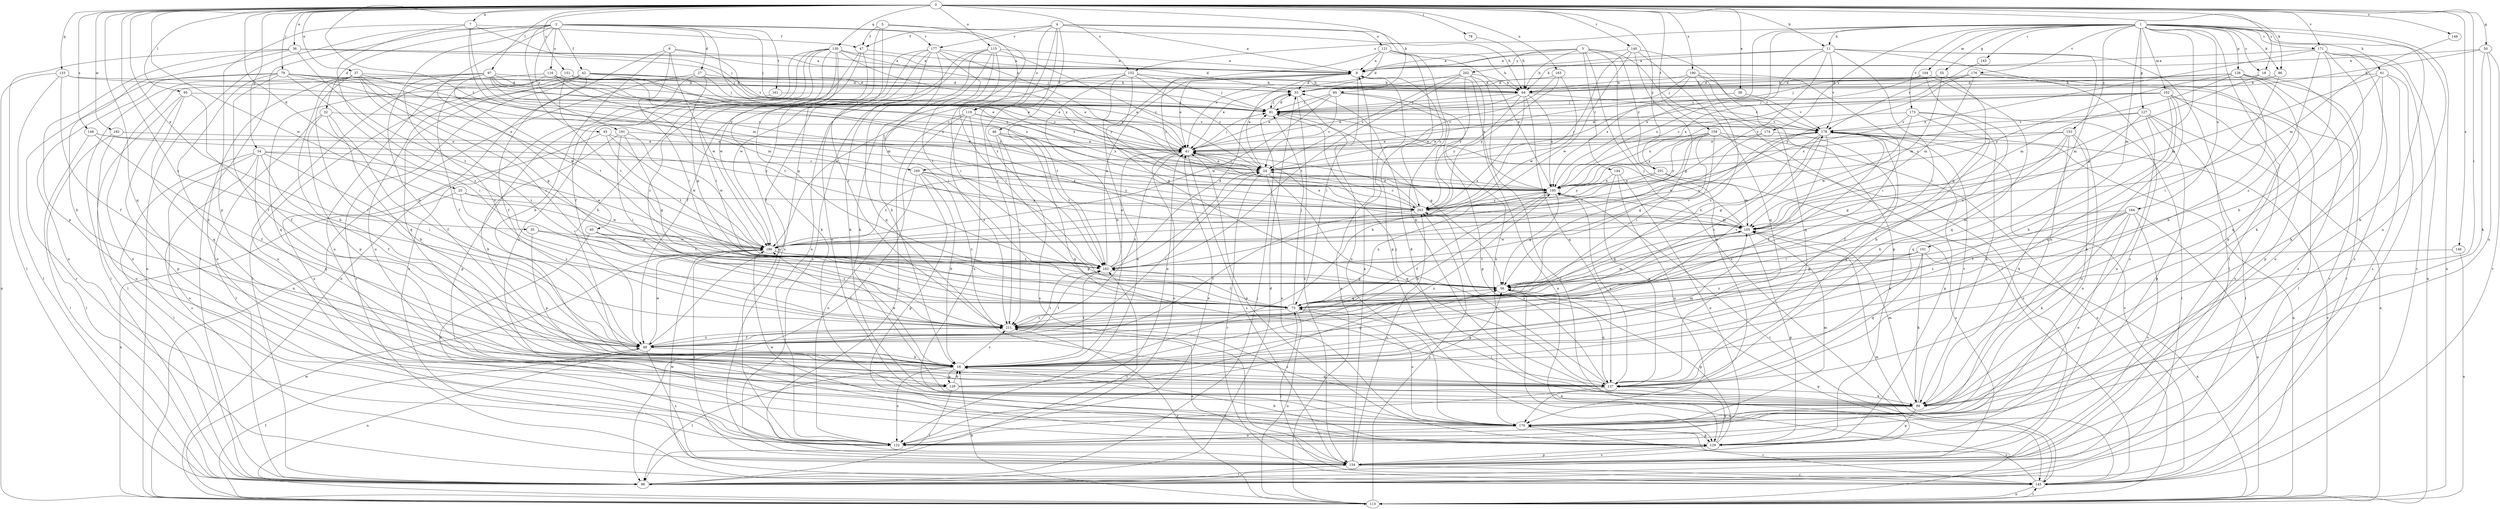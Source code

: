 strict digraph  {
0;
1;
2;
3;
4;
5;
6;
7;
8;
11;
16;
18;
24;
25;
27;
32;
33;
35;
36;
37;
38;
40;
41;
42;
45;
46;
47;
48;
50;
54;
55;
56;
60;
61;
64;
73;
78;
79;
81;
86;
89;
95;
97;
98;
101;
102;
104;
105;
113;
115;
116;
119;
121;
122;
126;
127;
128;
129;
130;
133;
137;
140;
143;
144;
145;
146;
148;
149;
151;
152;
153;
154;
158;
160;
161;
162;
163;
164;
170;
171;
173;
174;
176;
177;
178;
182;
186;
190;
191;
195;
201;
202;
203;
211;
0 -> 7  [label=a];
0 -> 11  [label=b];
0 -> 18  [label=c];
0 -> 25  [label=d];
0 -> 35  [label=e];
0 -> 36  [label=e];
0 -> 37  [label=e];
0 -> 38  [label=e];
0 -> 50  [label=g];
0 -> 54  [label=g];
0 -> 60  [label=h];
0 -> 73  [label=i];
0 -> 78  [label=j];
0 -> 79  [label=j];
0 -> 86  [label=k];
0 -> 95  [label=l];
0 -> 97  [label=l];
0 -> 115  [label=o];
0 -> 130  [label=q];
0 -> 133  [label=q];
0 -> 137  [label=q];
0 -> 140  [label=r];
0 -> 146  [label=s];
0 -> 148  [label=s];
0 -> 149  [label=s];
0 -> 151  [label=s];
0 -> 152  [label=s];
0 -> 158  [label=t];
0 -> 160  [label=t];
0 -> 163  [label=u];
0 -> 171  [label=v];
0 -> 182  [label=w];
0 -> 186  [label=w];
0 -> 190  [label=x];
0 -> 201  [label=y];
0 -> 211  [label=z];
1 -> 11  [label=b];
1 -> 18  [label=c];
1 -> 24  [label=c];
1 -> 55  [label=g];
1 -> 56  [label=g];
1 -> 61  [label=h];
1 -> 86  [label=k];
1 -> 89  [label=k];
1 -> 98  [label=l];
1 -> 101  [label=m];
1 -> 102  [label=m];
1 -> 104  [label=m];
1 -> 113  [label=n];
1 -> 126  [label=p];
1 -> 127  [label=p];
1 -> 143  [label=r];
1 -> 152  [label=s];
1 -> 153  [label=s];
1 -> 160  [label=t];
1 -> 164  [label=u];
1 -> 170  [label=u];
1 -> 171  [label=v];
1 -> 173  [label=v];
1 -> 174  [label=v];
1 -> 176  [label=v];
2 -> 16  [label=b];
2 -> 27  [label=d];
2 -> 32  [label=d];
2 -> 40  [label=e];
2 -> 42  [label=f];
2 -> 45  [label=f];
2 -> 81  [label=j];
2 -> 98  [label=l];
2 -> 113  [label=n];
2 -> 116  [label=o];
2 -> 119  [label=o];
2 -> 161  [label=t];
2 -> 177  [label=v];
2 -> 191  [label=x];
2 -> 195  [label=x];
3 -> 8  [label=a];
3 -> 41  [label=e];
3 -> 64  [label=h];
3 -> 144  [label=r];
3 -> 145  [label=r];
3 -> 154  [label=s];
3 -> 170  [label=u];
3 -> 201  [label=y];
3 -> 202  [label=y];
4 -> 8  [label=a];
4 -> 46  [label=f];
4 -> 47  [label=f];
4 -> 89  [label=k];
4 -> 119  [label=o];
4 -> 121  [label=o];
4 -> 162  [label=t];
4 -> 177  [label=v];
4 -> 211  [label=z];
5 -> 47  [label=f];
5 -> 64  [label=h];
5 -> 73  [label=i];
5 -> 154  [label=s];
5 -> 211  [label=z];
6 -> 8  [label=a];
6 -> 16  [label=b];
6 -> 73  [label=i];
6 -> 113  [label=n];
6 -> 178  [label=v];
6 -> 186  [label=w];
7 -> 47  [label=f];
7 -> 81  [label=j];
7 -> 105  [label=m];
7 -> 128  [label=p];
7 -> 203  [label=y];
7 -> 211  [label=z];
8 -> 33  [label=d];
8 -> 41  [label=e];
8 -> 73  [label=i];
8 -> 162  [label=t];
8 -> 203  [label=y];
11 -> 8  [label=a];
11 -> 64  [label=h];
11 -> 73  [label=i];
11 -> 98  [label=l];
11 -> 154  [label=s];
11 -> 170  [label=u];
11 -> 178  [label=v];
11 -> 195  [label=x];
11 -> 203  [label=y];
16 -> 56  [label=g];
16 -> 98  [label=l];
16 -> 105  [label=m];
16 -> 122  [label=o];
16 -> 128  [label=p];
16 -> 137  [label=q];
16 -> 162  [label=t];
16 -> 186  [label=w];
16 -> 211  [label=z];
18 -> 33  [label=d];
18 -> 105  [label=m];
18 -> 122  [label=o];
24 -> 8  [label=a];
24 -> 41  [label=e];
24 -> 137  [label=q];
24 -> 145  [label=r];
24 -> 170  [label=u];
24 -> 195  [label=x];
25 -> 113  [label=n];
25 -> 186  [label=w];
25 -> 203  [label=y];
25 -> 211  [label=z];
27 -> 41  [label=e];
27 -> 56  [label=g];
27 -> 64  [label=h];
27 -> 113  [label=n];
27 -> 154  [label=s];
32 -> 16  [label=b];
32 -> 48  [label=f];
32 -> 98  [label=l];
32 -> 128  [label=p];
32 -> 178  [label=v];
33 -> 81  [label=j];
33 -> 154  [label=s];
33 -> 170  [label=u];
35 -> 128  [label=p];
35 -> 162  [label=t];
35 -> 186  [label=w];
36 -> 8  [label=a];
36 -> 16  [label=b];
36 -> 33  [label=d];
36 -> 81  [label=j];
36 -> 98  [label=l];
36 -> 128  [label=p];
36 -> 162  [label=t];
37 -> 16  [label=b];
37 -> 33  [label=d];
37 -> 48  [label=f];
37 -> 56  [label=g];
37 -> 73  [label=i];
37 -> 105  [label=m];
37 -> 122  [label=o];
37 -> 211  [label=z];
38 -> 81  [label=j];
38 -> 178  [label=v];
40 -> 73  [label=i];
40 -> 122  [label=o];
40 -> 186  [label=w];
40 -> 211  [label=z];
41 -> 24  [label=c];
41 -> 81  [label=j];
41 -> 122  [label=o];
41 -> 154  [label=s];
41 -> 211  [label=z];
42 -> 33  [label=d];
42 -> 41  [label=e];
42 -> 48  [label=f];
42 -> 64  [label=h];
42 -> 98  [label=l];
42 -> 137  [label=q];
42 -> 145  [label=r];
42 -> 170  [label=u];
42 -> 195  [label=x];
45 -> 41  [label=e];
45 -> 162  [label=t];
45 -> 170  [label=u];
45 -> 186  [label=w];
46 -> 41  [label=e];
46 -> 137  [label=q];
46 -> 154  [label=s];
46 -> 162  [label=t];
46 -> 211  [label=z];
47 -> 8  [label=a];
47 -> 48  [label=f];
47 -> 89  [label=k];
47 -> 122  [label=o];
48 -> 16  [label=b];
48 -> 24  [label=c];
48 -> 113  [label=n];
48 -> 154  [label=s];
48 -> 162  [label=t];
48 -> 186  [label=w];
48 -> 211  [label=z];
50 -> 8  [label=a];
50 -> 64  [label=h];
50 -> 89  [label=k];
50 -> 145  [label=r];
50 -> 170  [label=u];
54 -> 24  [label=c];
54 -> 48  [label=f];
54 -> 73  [label=i];
54 -> 98  [label=l];
54 -> 122  [label=o];
54 -> 137  [label=q];
54 -> 154  [label=s];
54 -> 186  [label=w];
55 -> 56  [label=g];
55 -> 64  [label=h];
55 -> 81  [label=j];
55 -> 105  [label=m];
56 -> 73  [label=i];
56 -> 137  [label=q];
60 -> 24  [label=c];
60 -> 41  [label=e];
60 -> 81  [label=j];
60 -> 129  [label=p];
60 -> 170  [label=u];
60 -> 186  [label=w];
61 -> 33  [label=d];
61 -> 89  [label=k];
61 -> 98  [label=l];
61 -> 105  [label=m];
61 -> 137  [label=q];
61 -> 154  [label=s];
64 -> 16  [label=b];
64 -> 41  [label=e];
64 -> 81  [label=j];
64 -> 137  [label=q];
64 -> 178  [label=v];
64 -> 195  [label=x];
64 -> 203  [label=y];
73 -> 56  [label=g];
73 -> 81  [label=j];
73 -> 105  [label=m];
73 -> 113  [label=n];
73 -> 162  [label=t];
73 -> 170  [label=u];
73 -> 195  [label=x];
73 -> 211  [label=z];
78 -> 64  [label=h];
79 -> 16  [label=b];
79 -> 41  [label=e];
79 -> 48  [label=f];
79 -> 64  [label=h];
79 -> 73  [label=i];
79 -> 105  [label=m];
79 -> 122  [label=o];
79 -> 145  [label=r];
79 -> 186  [label=w];
81 -> 33  [label=d];
81 -> 56  [label=g];
81 -> 178  [label=v];
86 -> 33  [label=d];
86 -> 64  [label=h];
86 -> 73  [label=i];
89 -> 33  [label=d];
89 -> 73  [label=i];
89 -> 105  [label=m];
89 -> 129  [label=p];
89 -> 170  [label=u];
89 -> 178  [label=v];
89 -> 211  [label=z];
95 -> 48  [label=f];
95 -> 81  [label=j];
95 -> 98  [label=l];
95 -> 129  [label=p];
95 -> 137  [label=q];
97 -> 24  [label=c];
97 -> 33  [label=d];
97 -> 41  [label=e];
97 -> 81  [label=j];
97 -> 98  [label=l];
97 -> 122  [label=o];
97 -> 162  [label=t];
97 -> 195  [label=x];
97 -> 211  [label=z];
98 -> 33  [label=d];
98 -> 81  [label=j];
98 -> 162  [label=t];
101 -> 56  [label=g];
101 -> 89  [label=k];
101 -> 113  [label=n];
101 -> 137  [label=q];
101 -> 162  [label=t];
101 -> 211  [label=z];
102 -> 16  [label=b];
102 -> 24  [label=c];
102 -> 41  [label=e];
102 -> 81  [label=j];
102 -> 89  [label=k];
102 -> 98  [label=l];
102 -> 137  [label=q];
102 -> 154  [label=s];
104 -> 64  [label=h];
104 -> 137  [label=q];
104 -> 195  [label=x];
104 -> 211  [label=z];
105 -> 41  [label=e];
105 -> 56  [label=g];
105 -> 81  [label=j];
105 -> 129  [label=p];
105 -> 186  [label=w];
105 -> 195  [label=x];
113 -> 8  [label=a];
113 -> 16  [label=b];
113 -> 48  [label=f];
113 -> 145  [label=r];
113 -> 178  [label=v];
113 -> 186  [label=w];
113 -> 203  [label=y];
113 -> 211  [label=z];
115 -> 8  [label=a];
115 -> 16  [label=b];
115 -> 24  [label=c];
115 -> 73  [label=i];
115 -> 89  [label=k];
115 -> 122  [label=o];
115 -> 137  [label=q];
115 -> 154  [label=s];
116 -> 24  [label=c];
116 -> 33  [label=d];
116 -> 48  [label=f];
116 -> 122  [label=o];
116 -> 162  [label=t];
116 -> 170  [label=u];
116 -> 195  [label=x];
119 -> 98  [label=l];
119 -> 154  [label=s];
119 -> 170  [label=u];
119 -> 178  [label=v];
119 -> 195  [label=x];
119 -> 211  [label=z];
121 -> 8  [label=a];
121 -> 33  [label=d];
121 -> 64  [label=h];
121 -> 129  [label=p];
121 -> 195  [label=x];
121 -> 203  [label=y];
122 -> 41  [label=e];
126 -> 16  [label=b];
126 -> 33  [label=d];
126 -> 64  [label=h];
126 -> 89  [label=k];
126 -> 105  [label=m];
126 -> 145  [label=r];
126 -> 154  [label=s];
126 -> 203  [label=y];
127 -> 98  [label=l];
127 -> 113  [label=n];
127 -> 129  [label=p];
127 -> 137  [label=q];
127 -> 170  [label=u];
127 -> 178  [label=v];
127 -> 195  [label=x];
128 -> 16  [label=b];
128 -> 41  [label=e];
128 -> 56  [label=g];
128 -> 89  [label=k];
128 -> 98  [label=l];
128 -> 195  [label=x];
129 -> 16  [label=b];
129 -> 41  [label=e];
129 -> 56  [label=g];
129 -> 137  [label=q];
129 -> 154  [label=s];
129 -> 186  [label=w];
130 -> 8  [label=a];
130 -> 16  [label=b];
130 -> 48  [label=f];
130 -> 56  [label=g];
130 -> 73  [label=i];
130 -> 81  [label=j];
130 -> 170  [label=u];
130 -> 186  [label=w];
130 -> 203  [label=y];
130 -> 211  [label=z];
133 -> 24  [label=c];
133 -> 33  [label=d];
133 -> 48  [label=f];
133 -> 98  [label=l];
133 -> 113  [label=n];
137 -> 81  [label=j];
137 -> 89  [label=k];
137 -> 122  [label=o];
137 -> 195  [label=x];
137 -> 203  [label=y];
140 -> 8  [label=a];
140 -> 56  [label=g];
140 -> 129  [label=p];
140 -> 137  [label=q];
140 -> 186  [label=w];
140 -> 203  [label=y];
143 -> 178  [label=v];
144 -> 122  [label=o];
144 -> 137  [label=q];
144 -> 170  [label=u];
144 -> 195  [label=x];
145 -> 56  [label=g];
145 -> 73  [label=i];
145 -> 105  [label=m];
145 -> 113  [label=n];
145 -> 170  [label=u];
145 -> 178  [label=v];
145 -> 186  [label=w];
146 -> 113  [label=n];
146 -> 162  [label=t];
148 -> 41  [label=e];
148 -> 48  [label=f];
148 -> 98  [label=l];
148 -> 203  [label=y];
149 -> 105  [label=m];
151 -> 33  [label=d];
151 -> 41  [label=e];
151 -> 137  [label=q];
151 -> 162  [label=t];
151 -> 203  [label=y];
152 -> 16  [label=b];
152 -> 24  [label=c];
152 -> 56  [label=g];
152 -> 64  [label=h];
152 -> 81  [label=j];
152 -> 122  [label=o];
152 -> 186  [label=w];
153 -> 16  [label=b];
153 -> 24  [label=c];
153 -> 41  [label=e];
153 -> 56  [label=g];
153 -> 89  [label=k];
153 -> 122  [label=o];
153 -> 170  [label=u];
154 -> 8  [label=a];
154 -> 98  [label=l];
154 -> 129  [label=p];
154 -> 145  [label=r];
154 -> 203  [label=y];
158 -> 41  [label=e];
158 -> 56  [label=g];
158 -> 73  [label=i];
158 -> 113  [label=n];
158 -> 154  [label=s];
158 -> 162  [label=t];
158 -> 195  [label=x];
158 -> 203  [label=y];
160 -> 16  [label=b];
160 -> 122  [label=o];
160 -> 129  [label=p];
160 -> 195  [label=x];
160 -> 203  [label=y];
160 -> 211  [label=z];
161 -> 81  [label=j];
161 -> 129  [label=p];
162 -> 8  [label=a];
162 -> 24  [label=c];
162 -> 33  [label=d];
162 -> 41  [label=e];
162 -> 48  [label=f];
162 -> 56  [label=g];
162 -> 178  [label=v];
163 -> 24  [label=c];
163 -> 33  [label=d];
163 -> 186  [label=w];
163 -> 203  [label=y];
164 -> 16  [label=b];
164 -> 73  [label=i];
164 -> 89  [label=k];
164 -> 105  [label=m];
164 -> 113  [label=n];
164 -> 122  [label=o];
164 -> 154  [label=s];
164 -> 211  [label=z];
170 -> 105  [label=m];
170 -> 122  [label=o];
170 -> 129  [label=p];
170 -> 145  [label=r];
171 -> 8  [label=a];
171 -> 16  [label=b];
171 -> 89  [label=k];
171 -> 113  [label=n];
171 -> 145  [label=r];
171 -> 154  [label=s];
171 -> 195  [label=x];
171 -> 211  [label=z];
173 -> 16  [label=b];
173 -> 89  [label=k];
173 -> 98  [label=l];
173 -> 178  [label=v];
173 -> 186  [label=w];
173 -> 195  [label=x];
174 -> 41  [label=e];
174 -> 48  [label=f];
174 -> 186  [label=w];
176 -> 33  [label=d];
176 -> 105  [label=m];
176 -> 129  [label=p];
176 -> 145  [label=r];
176 -> 195  [label=x];
176 -> 203  [label=y];
177 -> 8  [label=a];
177 -> 48  [label=f];
177 -> 73  [label=i];
177 -> 89  [label=k];
177 -> 162  [label=t];
177 -> 170  [label=u];
177 -> 186  [label=w];
177 -> 195  [label=x];
178 -> 41  [label=e];
178 -> 48  [label=f];
178 -> 56  [label=g];
178 -> 73  [label=i];
178 -> 113  [label=n];
178 -> 129  [label=p];
178 -> 137  [label=q];
178 -> 211  [label=z];
182 -> 41  [label=e];
182 -> 98  [label=l];
182 -> 170  [label=u];
186 -> 24  [label=c];
186 -> 56  [label=g];
186 -> 154  [label=s];
186 -> 162  [label=t];
186 -> 178  [label=v];
190 -> 64  [label=h];
190 -> 73  [label=i];
190 -> 81  [label=j];
190 -> 137  [label=q];
190 -> 178  [label=v];
190 -> 195  [label=x];
190 -> 211  [label=z];
191 -> 16  [label=b];
191 -> 41  [label=e];
191 -> 56  [label=g];
191 -> 73  [label=i];
191 -> 186  [label=w];
195 -> 8  [label=a];
195 -> 16  [label=b];
195 -> 48  [label=f];
195 -> 56  [label=g];
195 -> 145  [label=r];
195 -> 203  [label=y];
201 -> 105  [label=m];
201 -> 154  [label=s];
201 -> 195  [label=x];
201 -> 203  [label=y];
202 -> 24  [label=c];
202 -> 41  [label=e];
202 -> 64  [label=h];
202 -> 113  [label=n];
202 -> 145  [label=r];
202 -> 162  [label=t];
202 -> 203  [label=y];
203 -> 24  [label=c];
203 -> 41  [label=e];
203 -> 48  [label=f];
203 -> 105  [label=m];
211 -> 48  [label=f];
211 -> 154  [label=s];
211 -> 178  [label=v];
}
